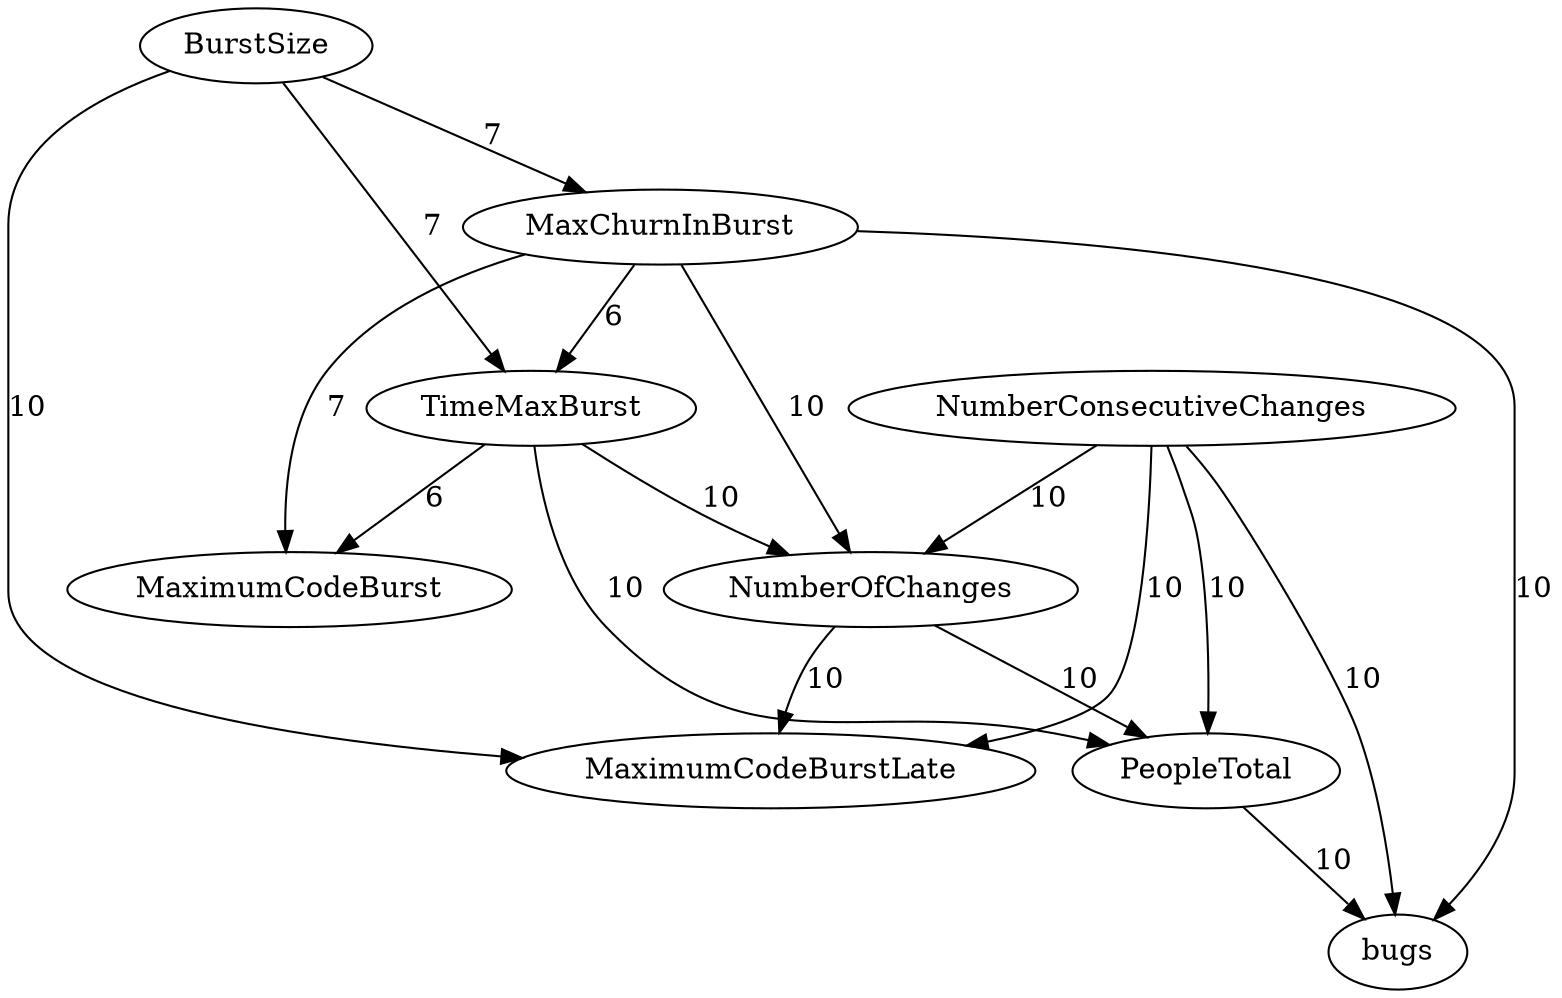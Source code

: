 digraph {
NumberOfChanges -> MaximumCodeBurstLate[label="10",weight="10"];
NumberOfChanges -> PeopleTotal[label="10",weight="10"];
MaxChurnInBurst -> bugs[label="10",weight="10"];
MaxChurnInBurst -> NumberOfChanges[label="10",weight="10"];
BurstSize -> MaximumCodeBurstLate[label="10",weight="10"];
TimeMaxBurst -> NumberOfChanges[label="10",weight="10"];
TimeMaxBurst -> PeopleTotal[label="10",weight="10"];
NumberConsecutiveChanges -> bugs[label="10",weight="10"];
NumberConsecutiveChanges -> NumberOfChanges[label="10",weight="10"];
NumberConsecutiveChanges -> MaximumCodeBurstLate[label="10",weight="10"];
NumberConsecutiveChanges -> PeopleTotal[label="10",weight="10"];
PeopleTotal -> bugs[label="10",weight="10"];
MaxChurnInBurst -> MaximumCodeBurst[label="7",weight="7"];
BurstSize -> MaxChurnInBurst[label="7",weight="7"];
BurstSize -> TimeMaxBurst[label="7",weight="7"];
MaxChurnInBurst -> TimeMaxBurst[label="6",weight="6"];
TimeMaxBurst -> MaximumCodeBurst[label="6",weight="6"];
}